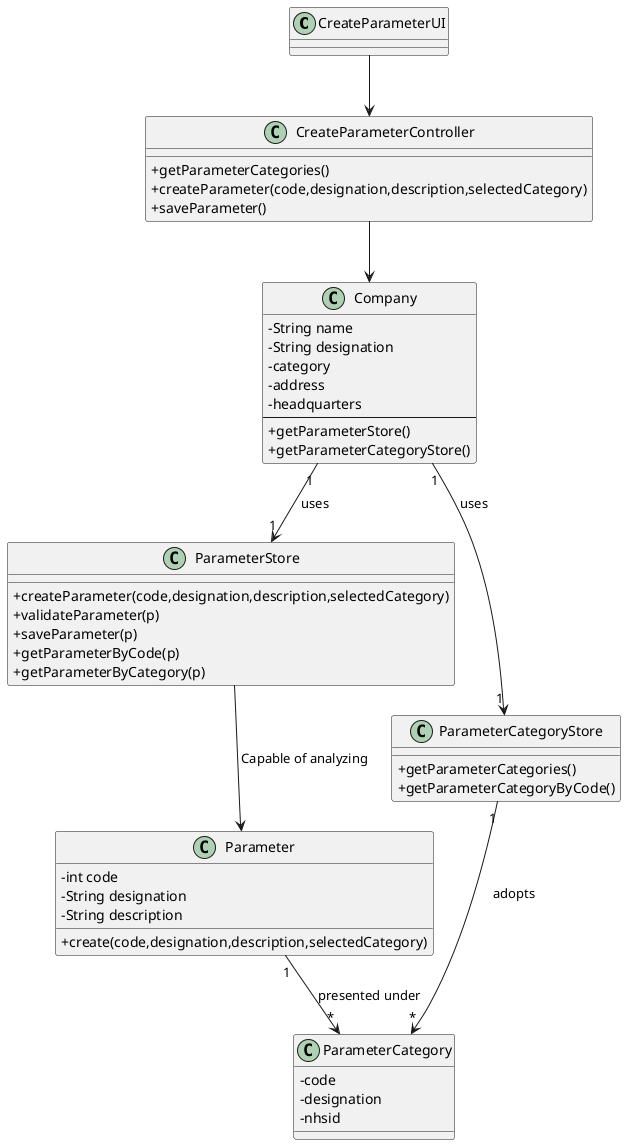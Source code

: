 @startuml
skinparam classAttributeIconSize 0

class CreateParameterUI{
}

class CreateParameterController{
+getParameterCategories()
+createParameter(code,designation,description,selectedCategory)
+saveParameter()
}

class Company{
-String name
-String designation
-category
-address
-headquarters
--
+getParameterStore()
+getParameterCategoryStore()
}

class ParameterStore {
+createParameter(code,designation,description,selectedCategory)
+validateParameter(p)
+saveParameter(p)
+getParameterByCode(p)
+getParameterByCategory(p)
}

class ParameterCategoryStore {
+getParameterCategories()
+getParameterCategoryByCode()
}

class Parameter{
- int code
- String designation
- String description
+ create(code,designation,description,selectedCategory)
}

class ParameterCategory{
- code
- designation
- nhsid
}


CreateParameterUI --> CreateParameterController
CreateParameterController --> Company
Company "1" --> "1" ParameterStore : uses
Company "1" --> "1" ParameterCategoryStore : uses
ParameterStore --> Parameter : Capable of analyzing
ParameterCategoryStore "1" --> "*" ParameterCategory : adopts
Parameter "1" --> "*" ParameterCategory : presented under

@enduml
